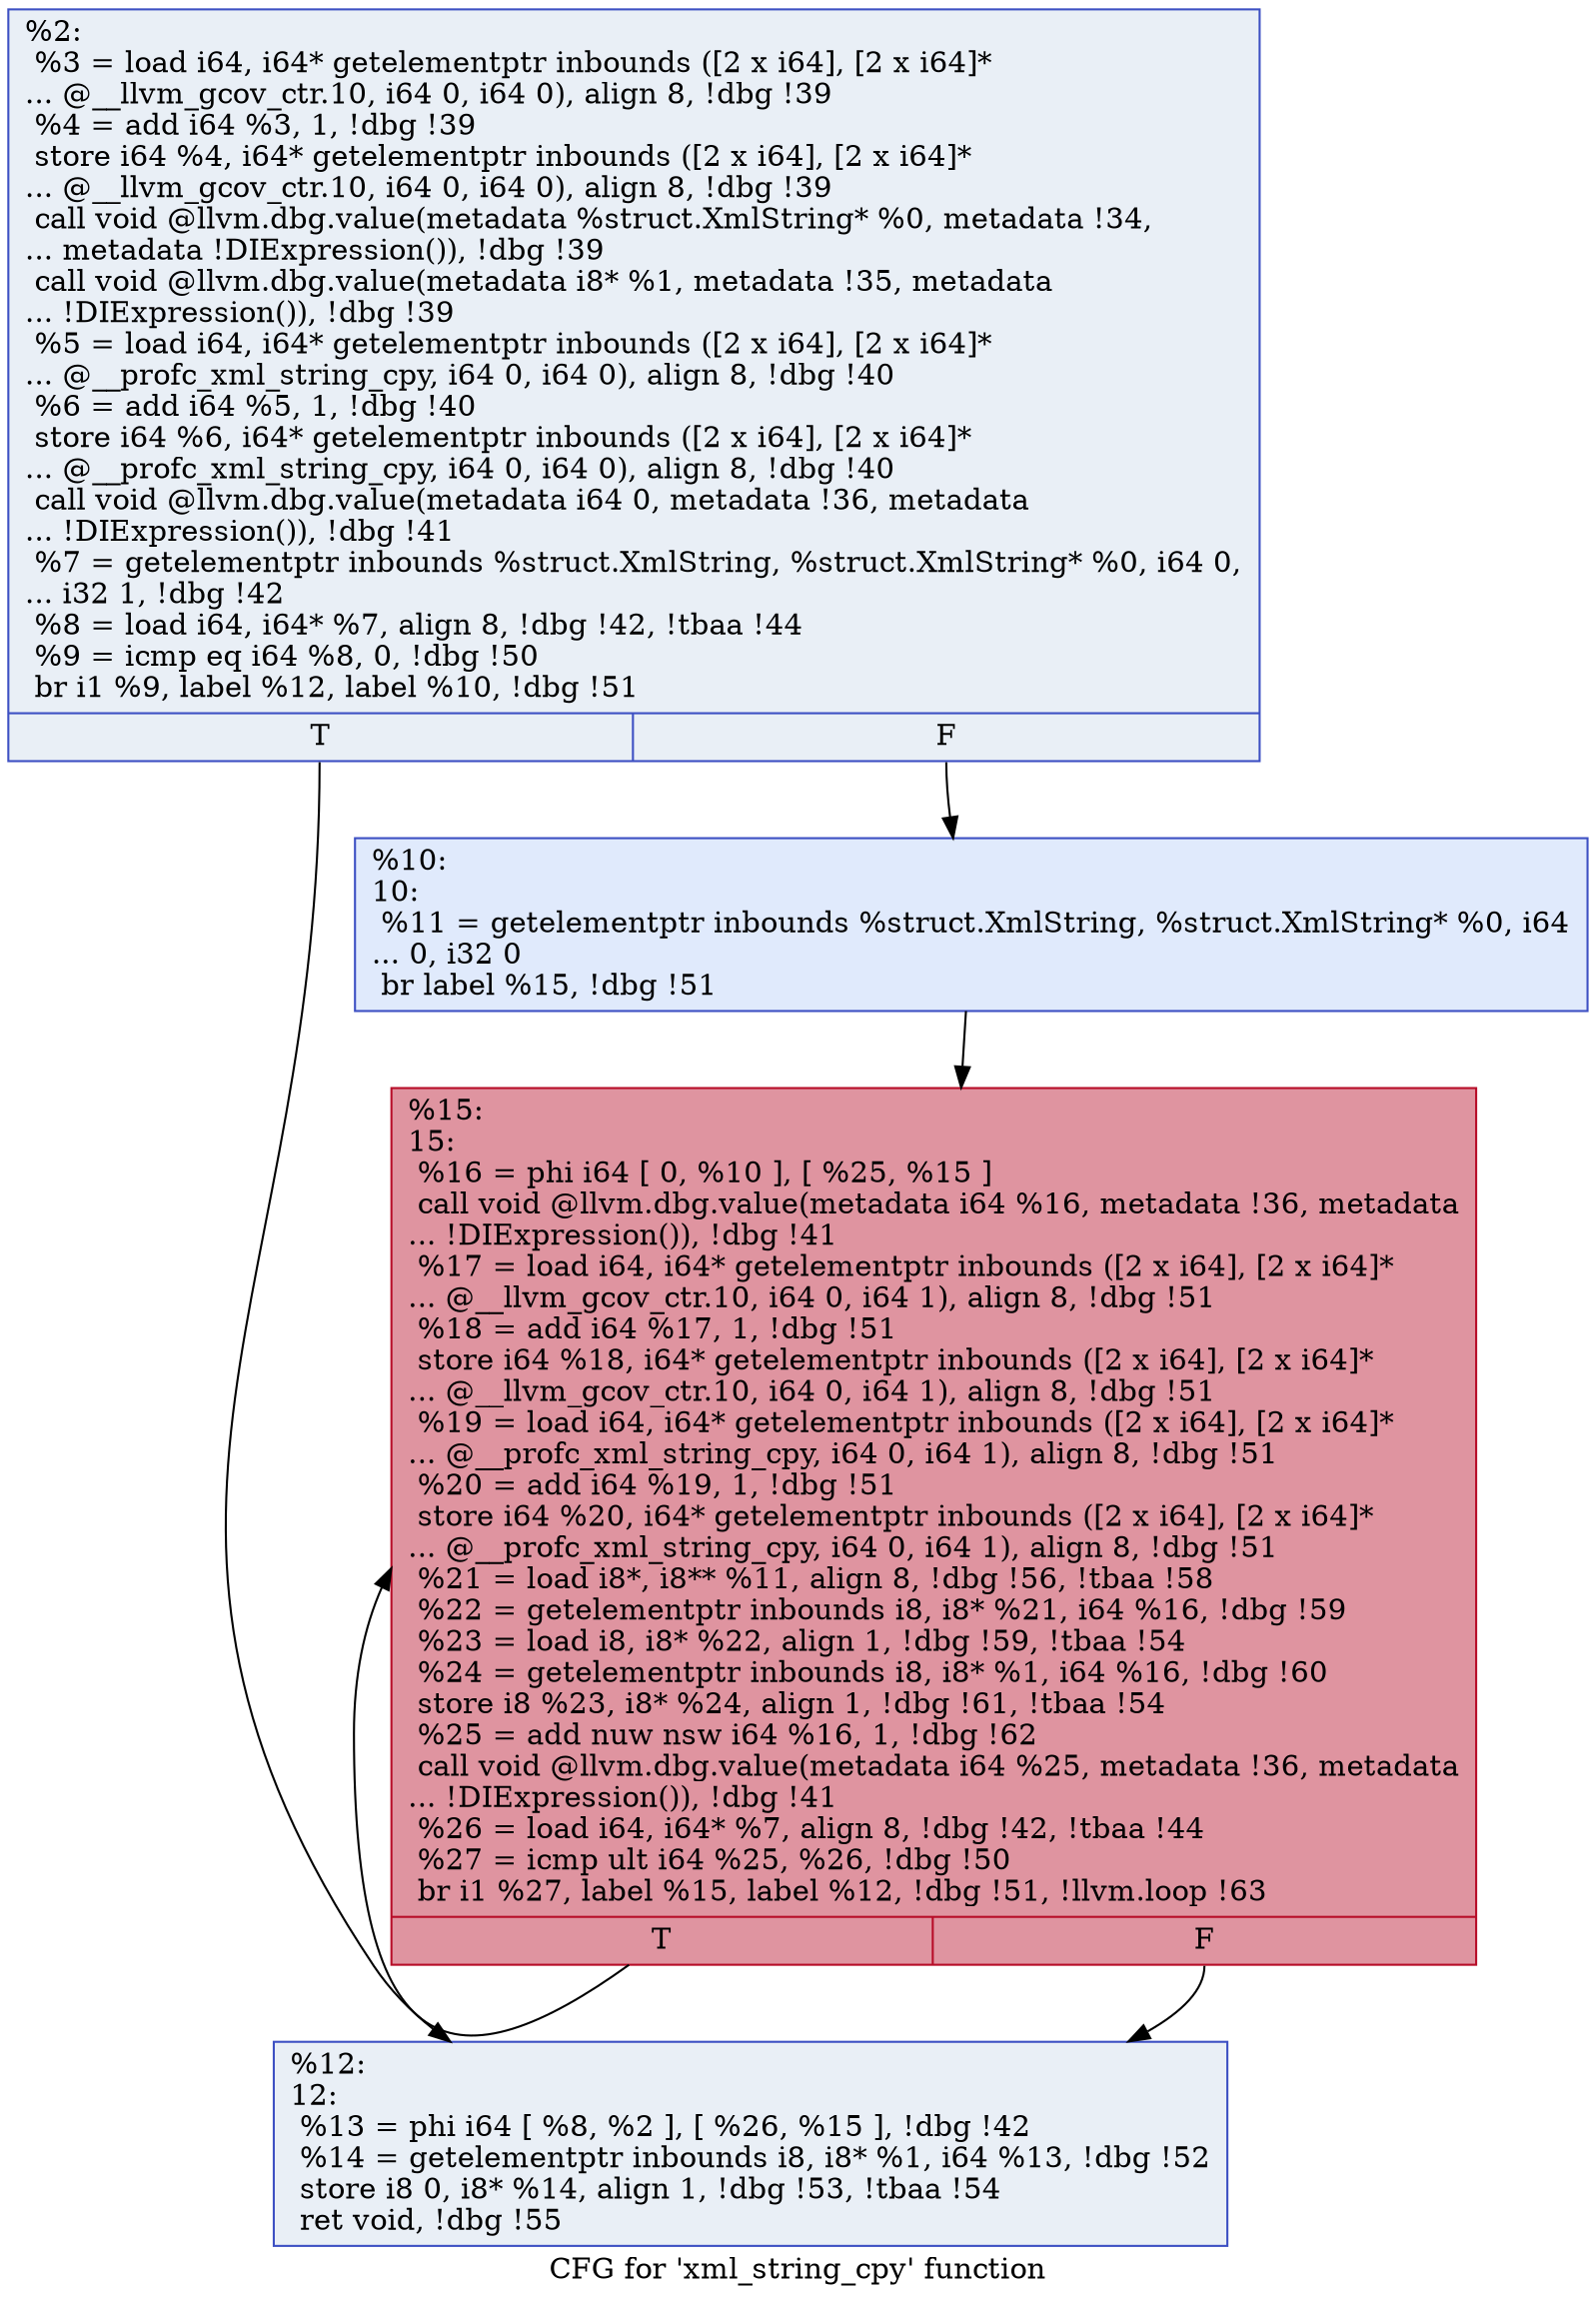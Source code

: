 digraph "CFG for 'xml_string_cpy' function" {
	label="CFG for 'xml_string_cpy' function";

	Node0x5570710002a0 [shape=record,color="#3d50c3ff", style=filled, fillcolor="#cedaeb70",label="{%2:\l  %3 = load i64, i64* getelementptr inbounds ([2 x i64], [2 x i64]*\l... @__llvm_gcov_ctr.10, i64 0, i64 0), align 8, !dbg !39\l  %4 = add i64 %3, 1, !dbg !39\l  store i64 %4, i64* getelementptr inbounds ([2 x i64], [2 x i64]*\l... @__llvm_gcov_ctr.10, i64 0, i64 0), align 8, !dbg !39\l  call void @llvm.dbg.value(metadata %struct.XmlString* %0, metadata !34,\l... metadata !DIExpression()), !dbg !39\l  call void @llvm.dbg.value(metadata i8* %1, metadata !35, metadata\l... !DIExpression()), !dbg !39\l  %5 = load i64, i64* getelementptr inbounds ([2 x i64], [2 x i64]*\l... @__profc_xml_string_cpy, i64 0, i64 0), align 8, !dbg !40\l  %6 = add i64 %5, 1, !dbg !40\l  store i64 %6, i64* getelementptr inbounds ([2 x i64], [2 x i64]*\l... @__profc_xml_string_cpy, i64 0, i64 0), align 8, !dbg !40\l  call void @llvm.dbg.value(metadata i64 0, metadata !36, metadata\l... !DIExpression()), !dbg !41\l  %7 = getelementptr inbounds %struct.XmlString, %struct.XmlString* %0, i64 0,\l... i32 1, !dbg !42\l  %8 = load i64, i64* %7, align 8, !dbg !42, !tbaa !44\l  %9 = icmp eq i64 %8, 0, !dbg !50\l  br i1 %9, label %12, label %10, !dbg !51\l|{<s0>T|<s1>F}}"];
	Node0x5570710002a0:s0 -> Node0x557071000370;
	Node0x5570710002a0:s1 -> Node0x557071000320;
	Node0x557071000320 [shape=record,color="#3d50c3ff", style=filled, fillcolor="#b9d0f970",label="{%10:\l10:                                               \l  %11 = getelementptr inbounds %struct.XmlString, %struct.XmlString* %0, i64\l... 0, i32 0\l  br label %15, !dbg !51\l}"];
	Node0x557071000320 -> Node0x5570710003c0;
	Node0x557071000370 [shape=record,color="#3d50c3ff", style=filled, fillcolor="#cedaeb70",label="{%12:\l12:                                               \l  %13 = phi i64 [ %8, %2 ], [ %26, %15 ], !dbg !42\l  %14 = getelementptr inbounds i8, i8* %1, i64 %13, !dbg !52\l  store i8 0, i8* %14, align 1, !dbg !53, !tbaa !54\l  ret void, !dbg !55\l}"];
	Node0x5570710003c0 [shape=record,color="#b70d28ff", style=filled, fillcolor="#b70d2870",label="{%15:\l15:                                               \l  %16 = phi i64 [ 0, %10 ], [ %25, %15 ]\l  call void @llvm.dbg.value(metadata i64 %16, metadata !36, metadata\l... !DIExpression()), !dbg !41\l  %17 = load i64, i64* getelementptr inbounds ([2 x i64], [2 x i64]*\l... @__llvm_gcov_ctr.10, i64 0, i64 1), align 8, !dbg !51\l  %18 = add i64 %17, 1, !dbg !51\l  store i64 %18, i64* getelementptr inbounds ([2 x i64], [2 x i64]*\l... @__llvm_gcov_ctr.10, i64 0, i64 1), align 8, !dbg !51\l  %19 = load i64, i64* getelementptr inbounds ([2 x i64], [2 x i64]*\l... @__profc_xml_string_cpy, i64 0, i64 1), align 8, !dbg !51\l  %20 = add i64 %19, 1, !dbg !51\l  store i64 %20, i64* getelementptr inbounds ([2 x i64], [2 x i64]*\l... @__profc_xml_string_cpy, i64 0, i64 1), align 8, !dbg !51\l  %21 = load i8*, i8** %11, align 8, !dbg !56, !tbaa !58\l  %22 = getelementptr inbounds i8, i8* %21, i64 %16, !dbg !59\l  %23 = load i8, i8* %22, align 1, !dbg !59, !tbaa !54\l  %24 = getelementptr inbounds i8, i8* %1, i64 %16, !dbg !60\l  store i8 %23, i8* %24, align 1, !dbg !61, !tbaa !54\l  %25 = add nuw nsw i64 %16, 1, !dbg !62\l  call void @llvm.dbg.value(metadata i64 %25, metadata !36, metadata\l... !DIExpression()), !dbg !41\l  %26 = load i64, i64* %7, align 8, !dbg !42, !tbaa !44\l  %27 = icmp ult i64 %25, %26, !dbg !50\l  br i1 %27, label %15, label %12, !dbg !51, !llvm.loop !63\l|{<s0>T|<s1>F}}"];
	Node0x5570710003c0:s0 -> Node0x5570710003c0;
	Node0x5570710003c0:s1 -> Node0x557071000370;
}
